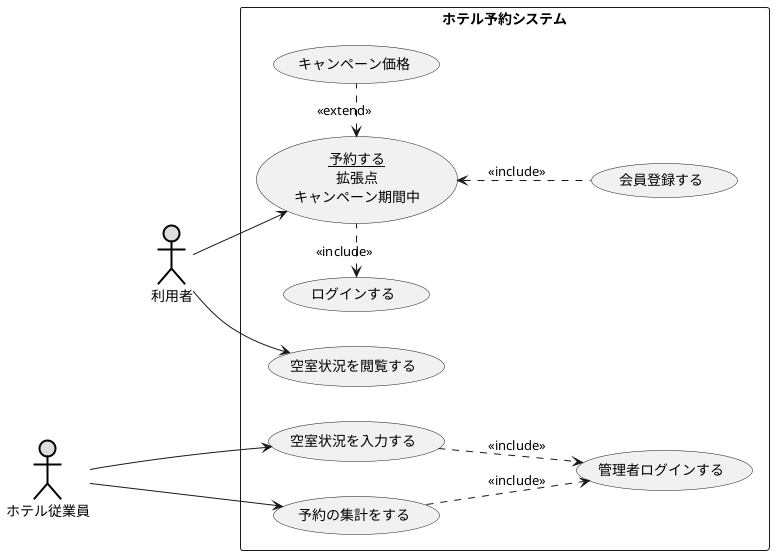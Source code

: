 @startuml 演習2-8
left to right  direction
actor 利用者 #DDDDDD;line:Black;line.bold;
actor ホテル従業員 #DDDDDD;line:Black;line.bold;

rectangle ホテル予約システム {
usecase 空室状況を閲覧する
usecase 空室状況を入力する
usecase 予約の集計をする
usecase ログインする
usecase 会員登録する
usecase 管理者ログインする
usecase キャンペーン価格
usecase (<u>予約する</u>\n拡張点\nキャンペーン期間中) as input
}
利用者 -->空室状況を閲覧する
input <-- 利用者
   ログインする <. input : <<include>>
   input <. (キャンペーン価格) : <<extend>>
   input <.. 会員登録する : <<include>>
ホテル従業員 --->空室状況を入力する
ホテル従業員 --->予約の集計をする
空室状況を入力する ..> 管理者ログインする :<<include>>
予約の集計をする ..> 管理者ログインする :<<include>>
@enduml